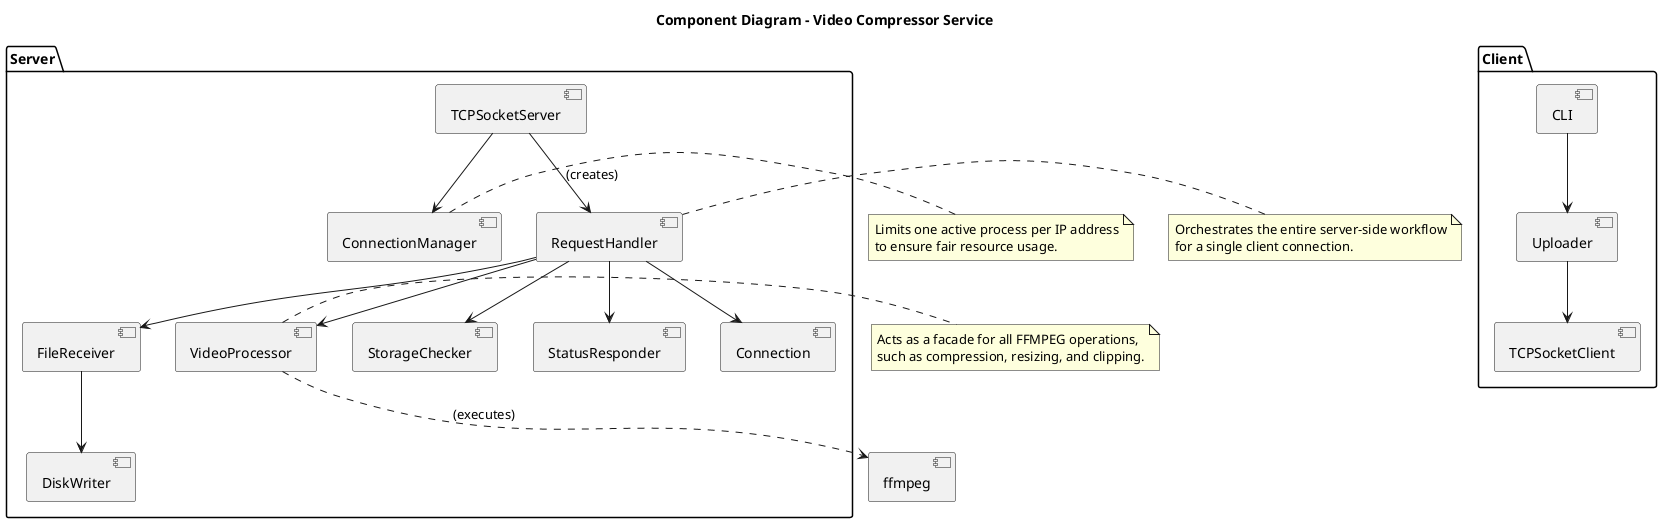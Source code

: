 @startuml
title Component Diagram - Video Compressor Service

package "Client" {
  [CLI]
  [Uploader]
  [TCPSocketClient]
}

package "Server" {
  [TCPSocketServer]
  [ConnectionManager]
  [RequestHandler]
  [VideoProcessor]
  [FileReceiver]
  [DiskWriter]
  [StorageChecker]
  [StatusResponder]
  [Connection]
}

[CLI] --> [Uploader]
[Uploader] --> [TCPSocketClient]

[TCPSocketServer] --> [ConnectionManager]
[TCPSocketServer] --> [RequestHandler] : (creates)
[RequestHandler] --> [Connection]
[RequestHandler] --> [VideoProcessor]
[RequestHandler] --> [FileReceiver]
[RequestHandler] --> [StorageChecker]
[RequestHandler] --> [StatusResponder]
[FileReceiver] --> [DiskWriter]

[VideoProcessor] ..> [ffmpeg] : (executes)

note right of [ConnectionManager]
Limits one active process per IP address
to ensure fair resource usage.
end note

note right of [VideoProcessor]
Acts as a facade for all FFMPEG operations,
such as compression, resizing, and clipping.
end note

note right of [RequestHandler]
Orchestrates the entire server-side workflow
for a single client connection.
end note
@enduml
